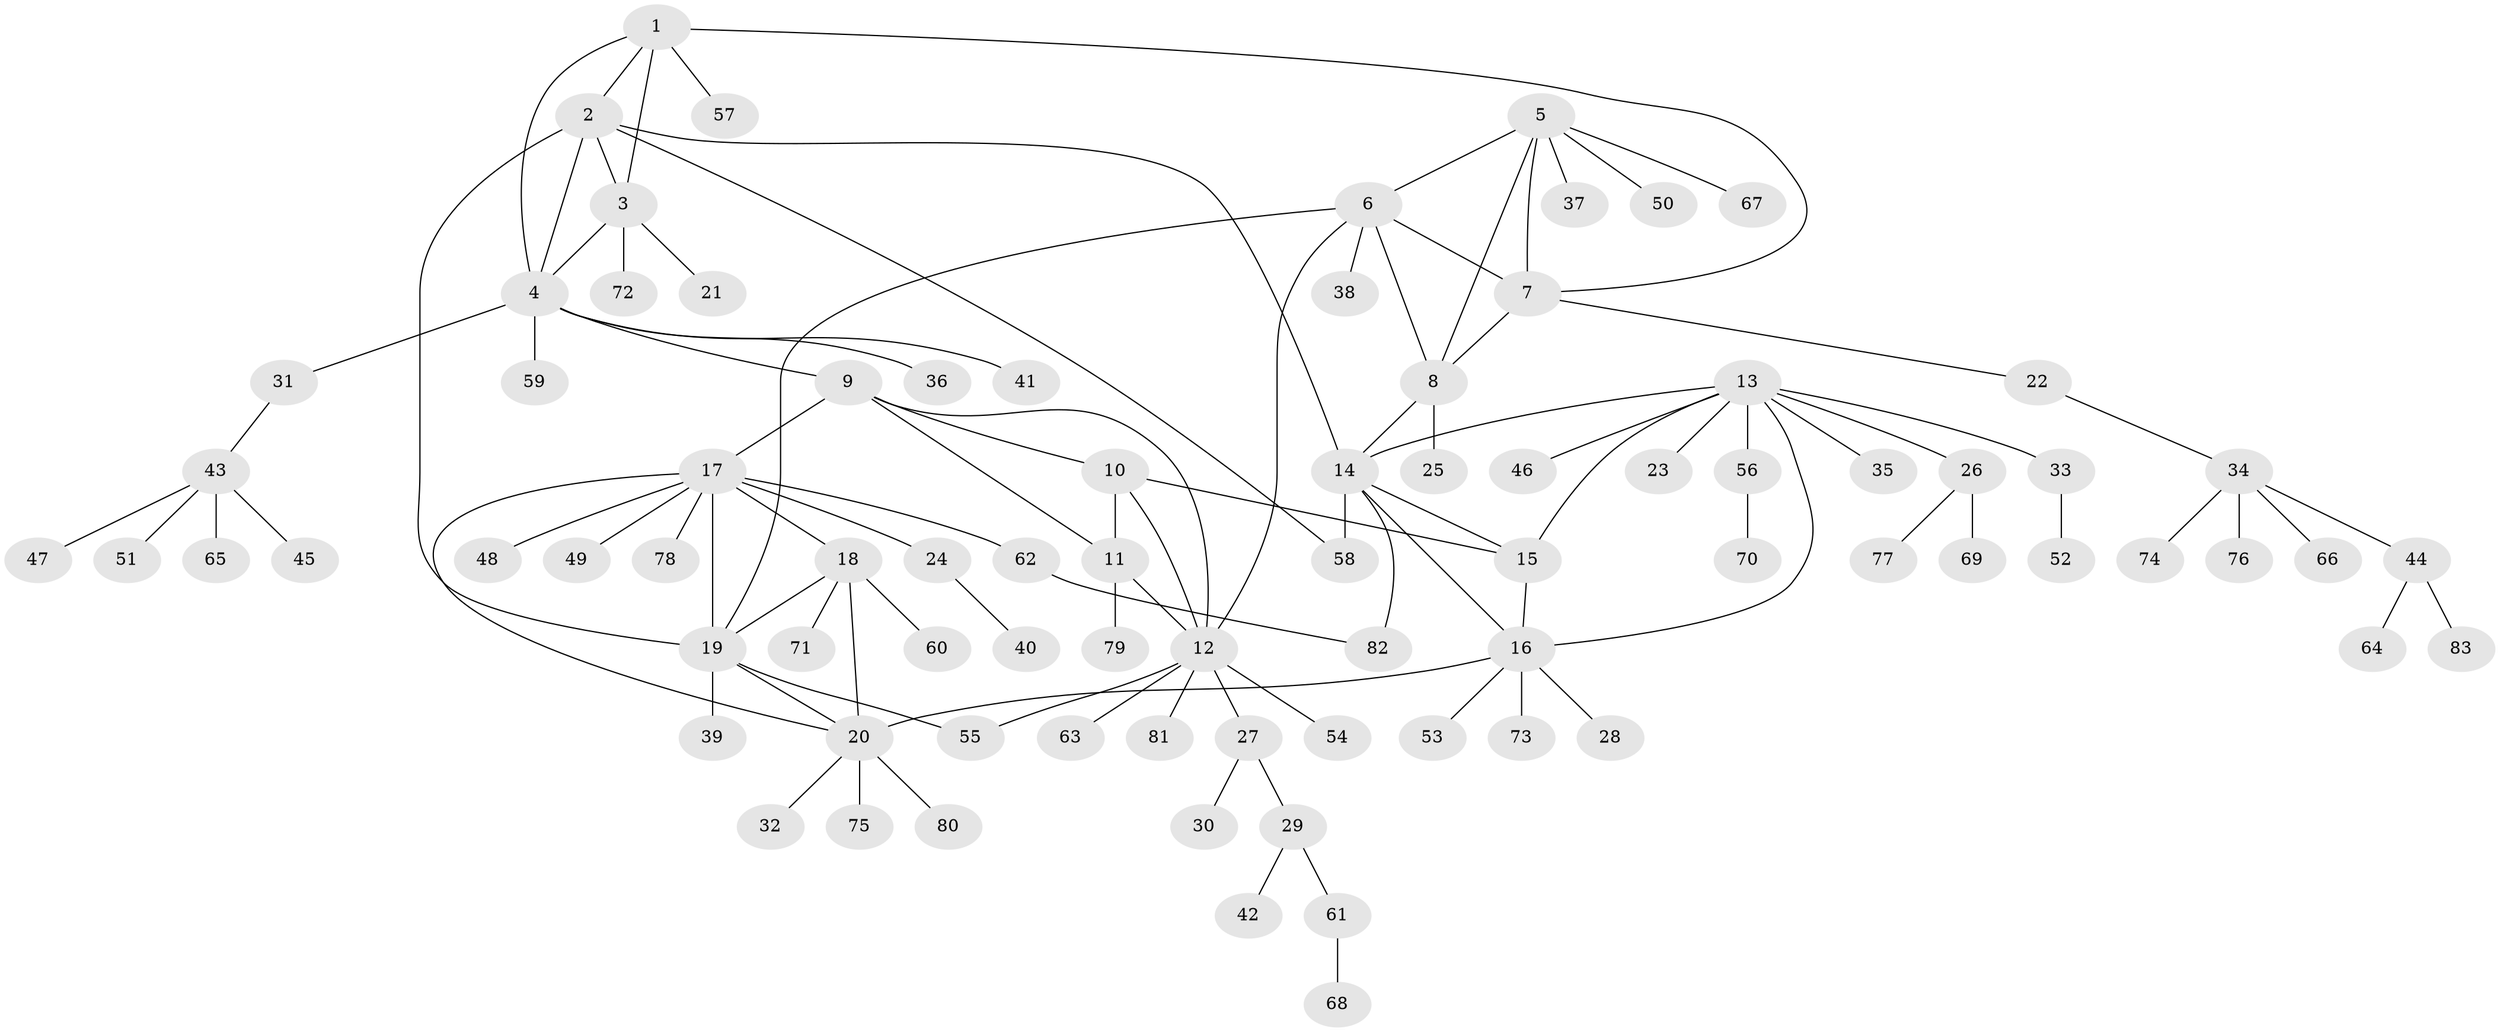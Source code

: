 // Generated by graph-tools (version 1.1) at 2025/26/03/09/25 03:26:41]
// undirected, 83 vertices, 106 edges
graph export_dot {
graph [start="1"]
  node [color=gray90,style=filled];
  1;
  2;
  3;
  4;
  5;
  6;
  7;
  8;
  9;
  10;
  11;
  12;
  13;
  14;
  15;
  16;
  17;
  18;
  19;
  20;
  21;
  22;
  23;
  24;
  25;
  26;
  27;
  28;
  29;
  30;
  31;
  32;
  33;
  34;
  35;
  36;
  37;
  38;
  39;
  40;
  41;
  42;
  43;
  44;
  45;
  46;
  47;
  48;
  49;
  50;
  51;
  52;
  53;
  54;
  55;
  56;
  57;
  58;
  59;
  60;
  61;
  62;
  63;
  64;
  65;
  66;
  67;
  68;
  69;
  70;
  71;
  72;
  73;
  74;
  75;
  76;
  77;
  78;
  79;
  80;
  81;
  82;
  83;
  1 -- 2;
  1 -- 3;
  1 -- 4;
  1 -- 7;
  1 -- 57;
  2 -- 3;
  2 -- 4;
  2 -- 14;
  2 -- 19;
  2 -- 58;
  3 -- 4;
  3 -- 21;
  3 -- 72;
  4 -- 9;
  4 -- 31;
  4 -- 36;
  4 -- 41;
  4 -- 59;
  5 -- 6;
  5 -- 7;
  5 -- 8;
  5 -- 37;
  5 -- 50;
  5 -- 67;
  6 -- 7;
  6 -- 8;
  6 -- 12;
  6 -- 19;
  6 -- 38;
  7 -- 8;
  7 -- 22;
  8 -- 14;
  8 -- 25;
  9 -- 10;
  9 -- 11;
  9 -- 12;
  9 -- 17;
  10 -- 11;
  10 -- 12;
  10 -- 15;
  11 -- 12;
  11 -- 79;
  12 -- 27;
  12 -- 54;
  12 -- 55;
  12 -- 63;
  12 -- 81;
  13 -- 14;
  13 -- 15;
  13 -- 16;
  13 -- 23;
  13 -- 26;
  13 -- 33;
  13 -- 35;
  13 -- 46;
  13 -- 56;
  14 -- 15;
  14 -- 16;
  14 -- 58;
  14 -- 82;
  15 -- 16;
  16 -- 20;
  16 -- 28;
  16 -- 53;
  16 -- 73;
  17 -- 18;
  17 -- 19;
  17 -- 20;
  17 -- 24;
  17 -- 48;
  17 -- 49;
  17 -- 62;
  17 -- 78;
  18 -- 19;
  18 -- 20;
  18 -- 60;
  18 -- 71;
  19 -- 20;
  19 -- 39;
  19 -- 55;
  20 -- 32;
  20 -- 75;
  20 -- 80;
  22 -- 34;
  24 -- 40;
  26 -- 69;
  26 -- 77;
  27 -- 29;
  27 -- 30;
  29 -- 42;
  29 -- 61;
  31 -- 43;
  33 -- 52;
  34 -- 44;
  34 -- 66;
  34 -- 74;
  34 -- 76;
  43 -- 45;
  43 -- 47;
  43 -- 51;
  43 -- 65;
  44 -- 64;
  44 -- 83;
  56 -- 70;
  61 -- 68;
  62 -- 82;
}
